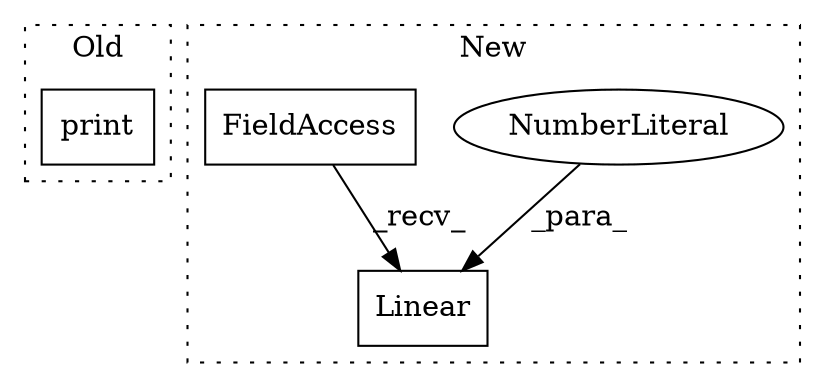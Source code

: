 digraph G {
subgraph cluster0 {
1 [label="print" a="32" s="1528" l="7" shape="box"];
label = "Old";
style="dotted";
}
subgraph cluster1 {
2 [label="Linear" a="32" s="1415,1429" l="7,1" shape="box"];
3 [label="NumberLiteral" a="34" s="1426" l="3" shape="ellipse"];
4 [label="FieldAccess" a="22" s="1393" l="21" shape="box"];
label = "New";
style="dotted";
}
3 -> 2 [label="_para_"];
4 -> 2 [label="_recv_"];
}